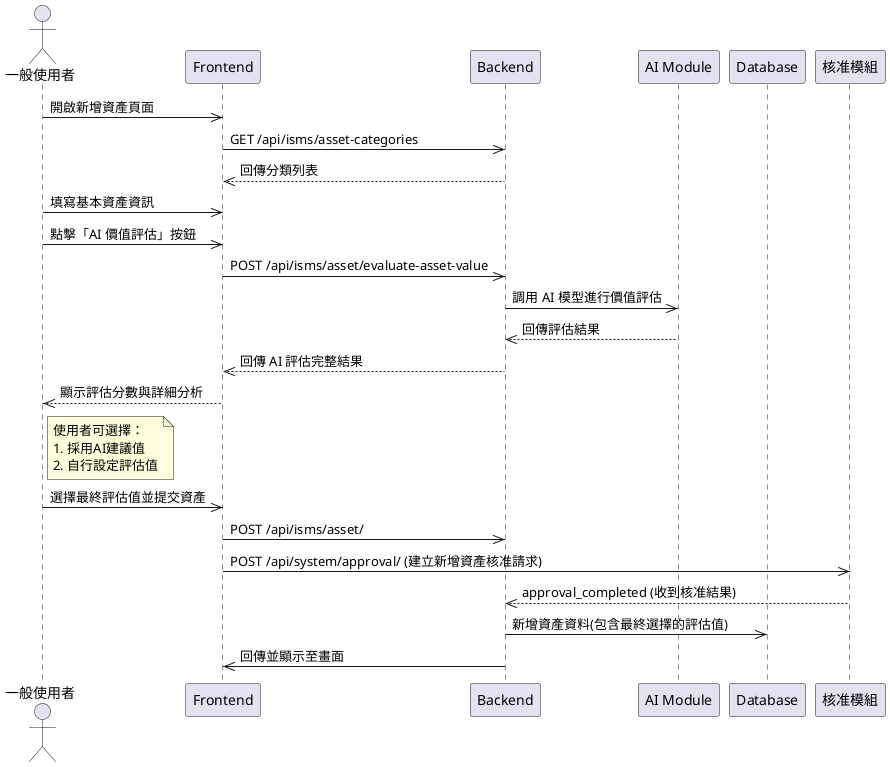 @startuml
actor User as "一般使用者"
participant Frontend
participant Backend
participant "AI Module" as AI
participant Database
participant Approval as "核准模組"

User->>Frontend: 開啟新增資產頁面
Frontend->>Backend: GET /api/isms/asset-categories
Backend-->>Frontend: 回傳分類列表
User->>Frontend: 填寫基本資產資訊
User->>Frontend: 點擊「AI 價值評估」按鈕
Frontend->>Backend: POST /api/isms/asset/evaluate-asset-value
Backend->>AI: 調用 AI 模型進行價值評估
AI-->>Backend: 回傳評估結果
Backend-->>Frontend: 回傳 AI 評估完整結果
Frontend-->>User: 顯示評估分數與詳細分析
note right of User: 使用者可選擇：\n1. 採用AI建議值\n2. 自行設定評估值
User->>Frontend: 選擇最終評估值並提交資產
Frontend->>Backend: POST /api/isms/asset/
Frontend->>Approval: POST /api/system/approval/ (建立新增資產核准請求)
Approval-->>Backend: approval_completed (收到核准結果)
Backend->>Database: 新增資產資料(包含最終選擇的評估值)
Backend->>Frontend: 回傳並顯示至畫面
@enduml
